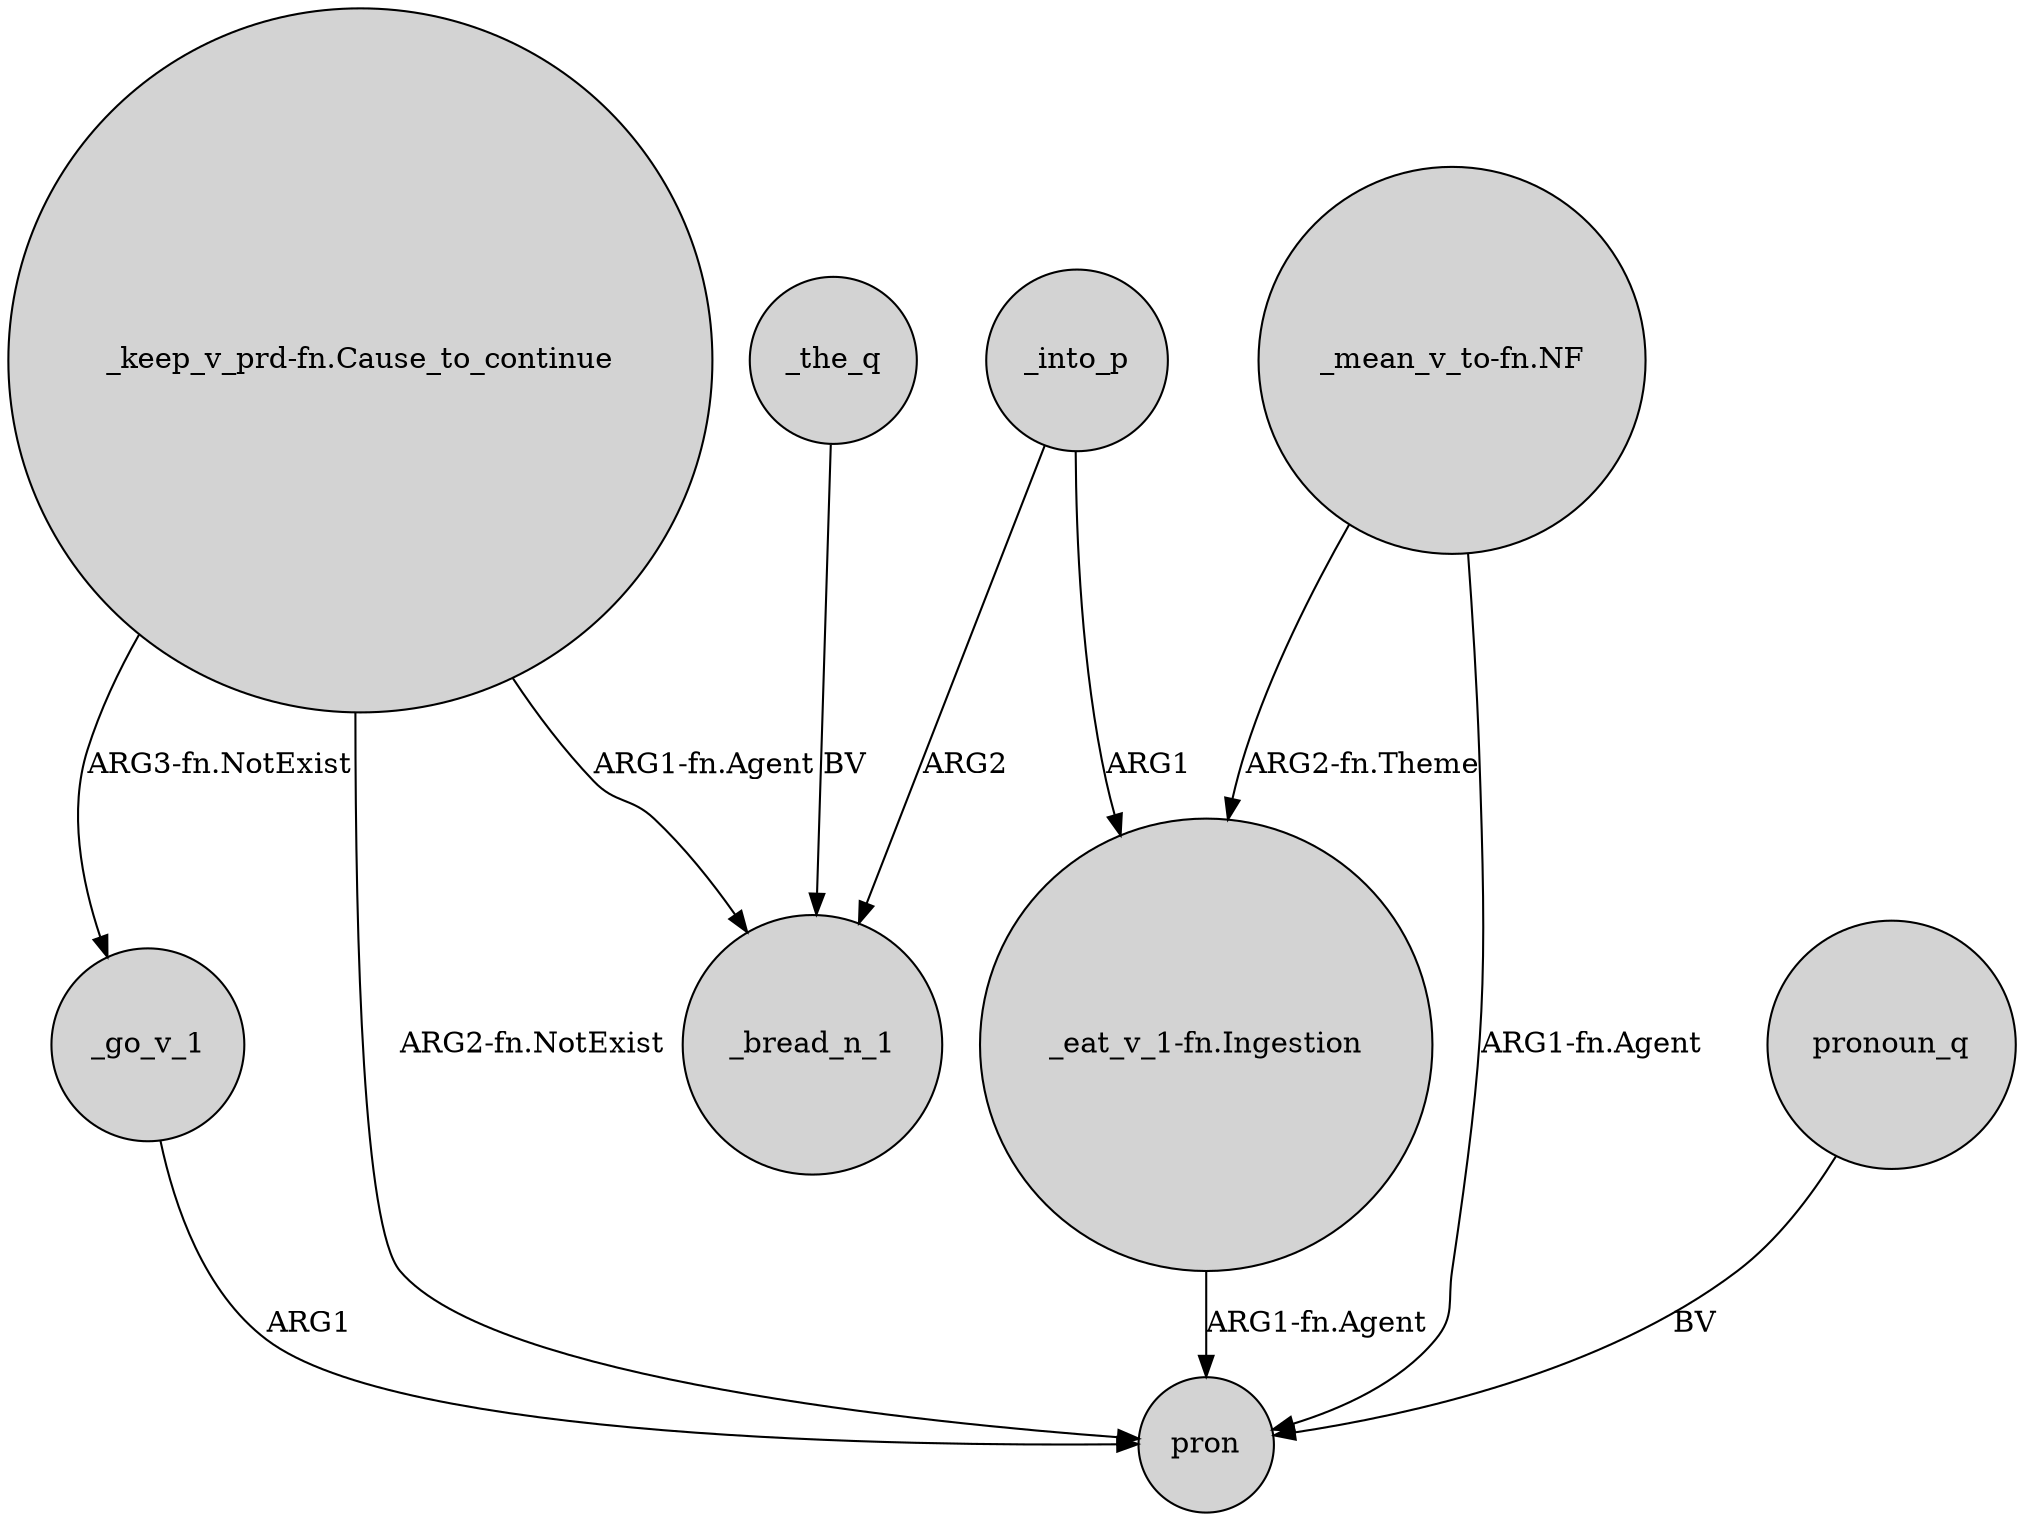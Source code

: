 digraph {
	node [shape=circle style=filled]
	"_keep_v_prd-fn.Cause_to_continue" -> _bread_n_1 [label="ARG1-fn.Agent"]
	"_keep_v_prd-fn.Cause_to_continue" -> _go_v_1 [label="ARG3-fn.NotExist"]
	_into_p -> "_eat_v_1-fn.Ingestion" [label=ARG1]
	"_keep_v_prd-fn.Cause_to_continue" -> pron [label="ARG2-fn.NotExist"]
	_the_q -> _bread_n_1 [label=BV]
	"_mean_v_to-fn.NF" -> "_eat_v_1-fn.Ingestion" [label="ARG2-fn.Theme"]
	_go_v_1 -> pron [label=ARG1]
	_into_p -> _bread_n_1 [label=ARG2]
	"_mean_v_to-fn.NF" -> pron [label="ARG1-fn.Agent"]
	"_eat_v_1-fn.Ingestion" -> pron [label="ARG1-fn.Agent"]
	pronoun_q -> pron [label=BV]
}
